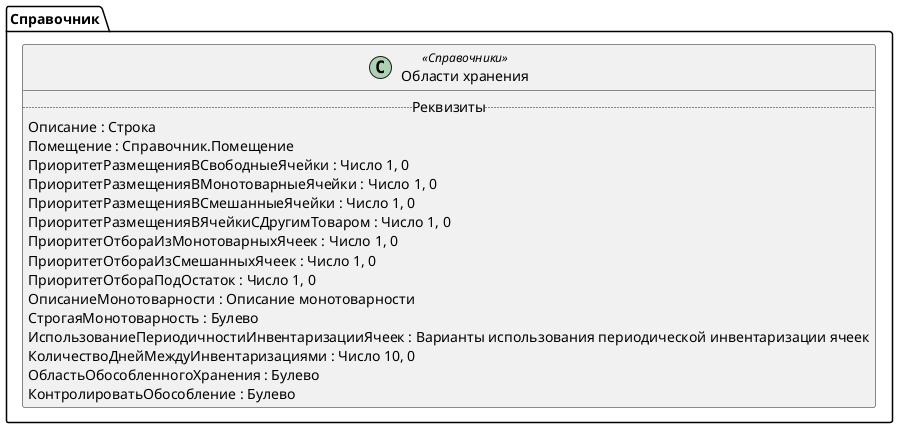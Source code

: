 ﻿@startuml ОбластиХранения
'!include templates.wsd
'..\include templates.wsd
class Справочник.ОбластиХранения as "Области хранения" <<Справочники>>
{
..Реквизиты..
Описание : Строка
Помещение : Справочник.Помещение
ПриоритетРазмещенияВСвободныеЯчейки : Число 1, 0
ПриоритетРазмещенияВМонотоварныеЯчейки : Число 1, 0
ПриоритетРазмещенияВСмешанныеЯчейки : Число 1, 0
ПриоритетРазмещенияВЯчейкиСДругимТоваром : Число 1, 0
ПриоритетОтбораИзМонотоварныхЯчеек : Число 1, 0
ПриоритетОтбораИзСмешанныхЯчеек : Число 1, 0
ПриоритетОтбораПодОстаток : Число 1, 0
ОписаниеМонотоварности : Описание монотоварности
СтрогаяМонотоварность : Булево
ИспользованиеПериодичностиИнвентаризацииЯчеек : Варианты использования периодической инвентаризации ячеек
КоличествоДнейМеждуИнвентаризациями : Число 10, 0
ОбластьОбособленногоХранения : Булево
КонтролироватьОбособление : Булево
}
@enduml
